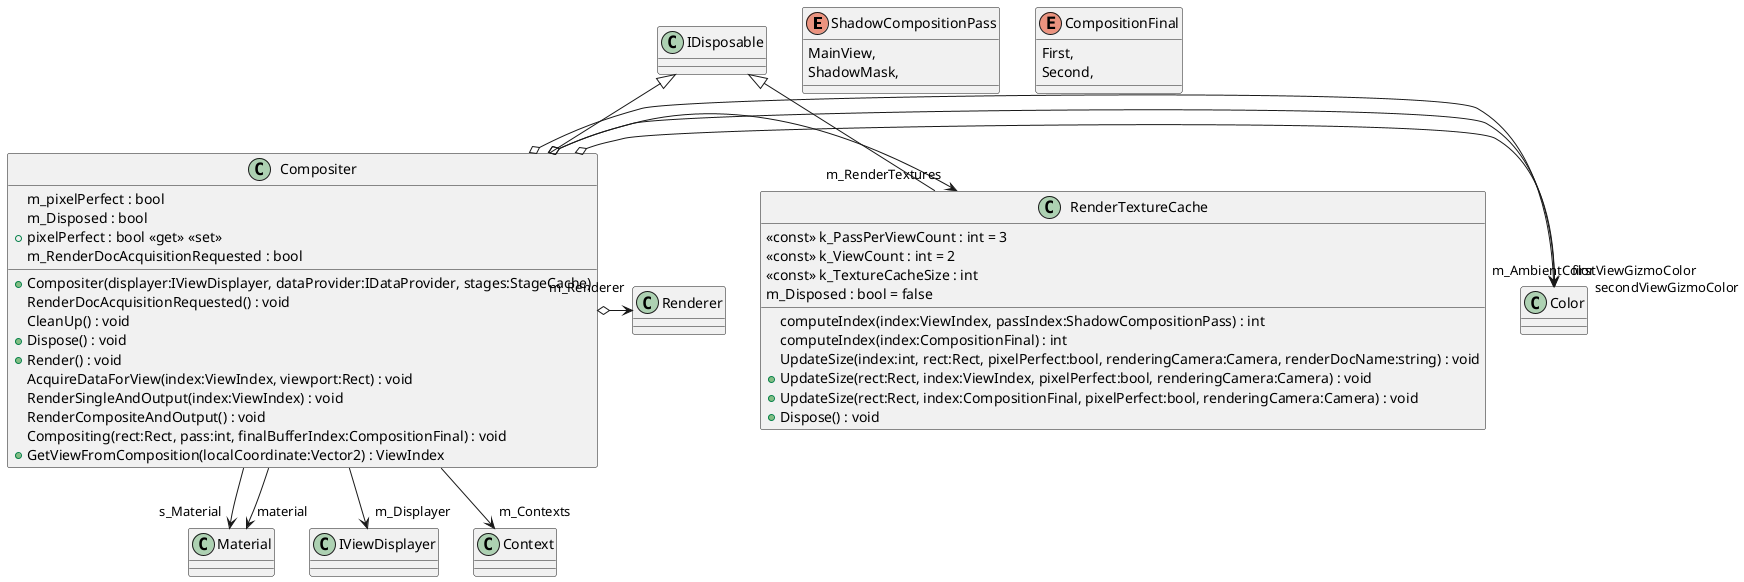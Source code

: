 @startuml
enum ShadowCompositionPass {
    MainView,
    ShadowMask,
}
enum CompositionFinal {
    First,
    Second,
}
class RenderTextureCache {
    <<const>> k_PassPerViewCount : int = 3
    <<const>> k_ViewCount : int = 2
    <<const>> k_TextureCacheSize : int
    computeIndex(index:ViewIndex, passIndex:ShadowCompositionPass) : int
    computeIndex(index:CompositionFinal) : int
    UpdateSize(index:int, rect:Rect, pixelPerfect:bool, renderingCamera:Camera, renderDocName:string) : void
    + UpdateSize(rect:Rect, index:ViewIndex, pixelPerfect:bool, renderingCamera:Camera) : void
    + UpdateSize(rect:Rect, index:CompositionFinal, pixelPerfect:bool, renderingCamera:Camera) : void
    m_Disposed : bool = false
    + Dispose() : void
}
class Compositer {
    m_pixelPerfect : bool
    m_Disposed : bool
    + pixelPerfect : bool <<get>> <<set>>
    m_RenderDocAcquisitionRequested : bool
    + Compositer(displayer:IViewDisplayer, dataProvider:IDataProvider, stages:StageCache)
    RenderDocAcquisitionRequested() : void
    CleanUp() : void
    + Dispose() : void
    + Render() : void
    AcquireDataForView(index:ViewIndex, viewport:Rect) : void
    RenderSingleAndOutput(index:ViewIndex) : void
    RenderCompositeAndOutput() : void
    Compositing(rect:Rect, pass:int, finalBufferIndex:CompositionFinal) : void
    + GetViewFromComposition(localCoordinate:Vector2) : ViewIndex
}
IDisposable <|-- RenderTextureCache
IDisposable <|-- Compositer
Compositer o-> "firstViewGizmoColor" Color
Compositer o-> "secondViewGizmoColor" Color
Compositer --> "s_Material" Material
Compositer --> "material" Material
Compositer --> "m_Displayer" IViewDisplayer
Compositer --> "m_Contexts" Context
Compositer o-> "m_RenderTextures" RenderTextureCache
Compositer o-> "m_Renderer" Renderer
Compositer o-> "m_AmbientColor" Color
@enduml
